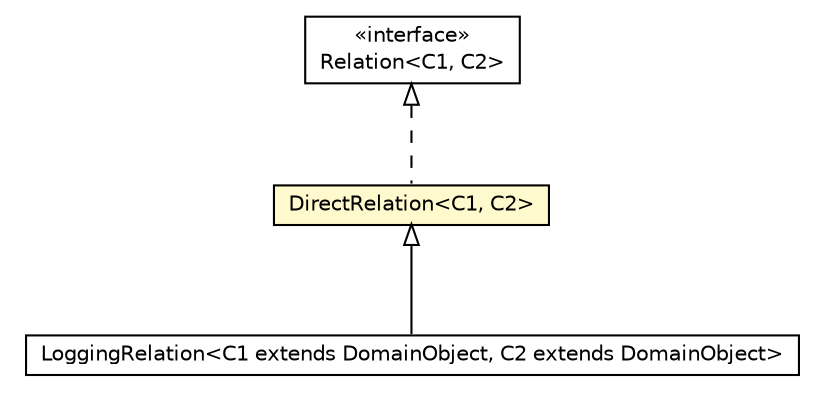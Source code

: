 #!/usr/local/bin/dot
#
# Class diagram 
# Generated by UMLGraph version 5.1 (http://www.umlgraph.org/)
#

digraph G {
	edge [fontname="Helvetica",fontsize=10,labelfontname="Helvetica",labelfontsize=10];
	node [fontname="Helvetica",fontsize=10,shape=plaintext];
	nodesep=0.25;
	ranksep=0.5;
	// dml.runtime.Relation<C1, C2>
	c8011 [label=<<table title="dml.runtime.Relation" border="0" cellborder="1" cellspacing="0" cellpadding="2" port="p" href="./Relation.html">
		<tr><td><table border="0" cellspacing="0" cellpadding="1">
<tr><td align="center" balign="center"> &#171;interface&#187; </td></tr>
<tr><td align="center" balign="center"> Relation&lt;C1, C2&gt; </td></tr>
		</table></td></tr>
		</table>>, fontname="Helvetica", fontcolor="black", fontsize=10.0];
	// dml.runtime.DirectRelation<C1, C2>
	c8016 [label=<<table title="dml.runtime.DirectRelation" border="0" cellborder="1" cellspacing="0" cellpadding="2" port="p" bgcolor="lemonChiffon" href="./DirectRelation.html">
		<tr><td><table border="0" cellspacing="0" cellpadding="1">
<tr><td align="center" balign="center"> DirectRelation&lt;C1, C2&gt; </td></tr>
		</table></td></tr>
		</table>>, fontname="Helvetica", fontcolor="black", fontsize=10.0];
	// pt.ist.fenixframework.pstm.LoggingRelation<C1 extends pt.ist.fenixframework.DomainObject, C2 extends pt.ist.fenixframework.DomainObject>
	c8055 [label=<<table title="pt.ist.fenixframework.pstm.LoggingRelation" border="0" cellborder="1" cellspacing="0" cellpadding="2" port="p" href="../../pt/ist/fenixframework/pstm/LoggingRelation.html">
		<tr><td><table border="0" cellspacing="0" cellpadding="1">
<tr><td align="center" balign="center"> LoggingRelation&lt;C1 extends DomainObject, C2 extends DomainObject&gt; </td></tr>
		</table></td></tr>
		</table>>, fontname="Helvetica", fontcolor="black", fontsize=10.0];
	//dml.runtime.DirectRelation<C1, C2> implements dml.runtime.Relation<C1, C2>
	c8011:p -> c8016:p [dir=back,arrowtail=empty,style=dashed];
	//pt.ist.fenixframework.pstm.LoggingRelation<C1 extends pt.ist.fenixframework.DomainObject, C2 extends pt.ist.fenixframework.DomainObject> extends dml.runtime.DirectRelation<C1, C2>
	c8016:p -> c8055:p [dir=back,arrowtail=empty];
}

